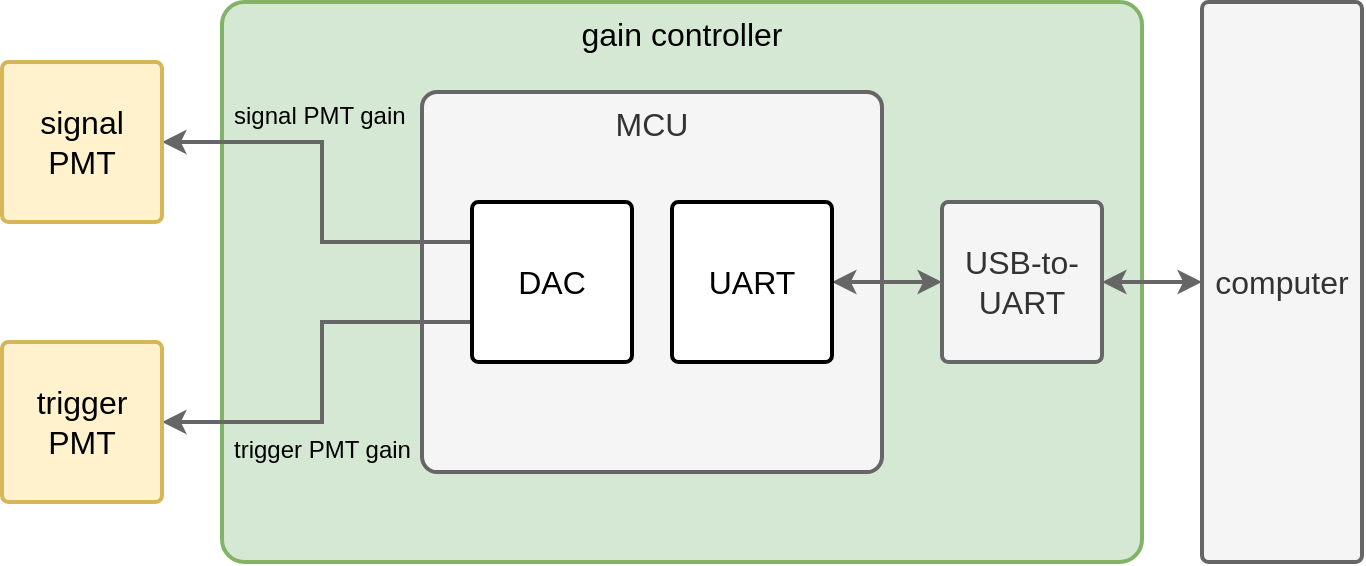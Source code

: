 <mxfile version="20.8.16" type="device"><diagram name="Page-1" id="enLy-mmH4PoecmfvSMST"><mxGraphModel dx="1162" dy="702" grid="1" gridSize="10" guides="1" tooltips="1" connect="1" arrows="1" fold="1" page="1" pageScale="1" pageWidth="850" pageHeight="1100" math="0" shadow="0"><root><mxCell id="0"/><mxCell id="1" parent="0"/><mxCell id="CgPO8AYfrFDYGtvlMjvW-1" value="gain controller" style="rounded=1;whiteSpace=wrap;html=1;verticalAlign=top;strokeWidth=2;fontFamily=Helvetica;arcSize=4;fontSize=16;fontStyle=0;fillColor=#d5e8d4;strokeColor=#82b366;" vertex="1" parent="1"><mxGeometry x="190" y="80" width="460" height="280" as="geometry"/></mxCell><mxCell id="CgPO8AYfrFDYGtvlMjvW-9" value="MCU" style="rounded=1;whiteSpace=wrap;html=1;labelPosition=center;verticalLabelPosition=middle;align=center;verticalAlign=top;strokeWidth=2;fontFamily=Helvetica;arcSize=4;fontSize=16;fontStyle=0;fillColor=#f5f5f5;strokeColor=#666666;fontColor=#333333;" vertex="1" parent="1"><mxGeometry x="290" y="125" width="230" height="190" as="geometry"/></mxCell><mxCell id="CgPO8AYfrFDYGtvlMjvW-11" style="edgeStyle=orthogonalEdgeStyle;rounded=0;orthogonalLoop=1;jettySize=auto;html=1;exitX=0;exitY=0.5;exitDx=0;exitDy=0;entryX=1;entryY=0.5;entryDx=0;entryDy=0;startArrow=classic;startFill=1;strokeWidth=2;fontFamily=Helvetica;arcSize=4;fontSize=12;strokeColor=#666666;" edge="1" parent="1" source="CgPO8AYfrFDYGtvlMjvW-4" target="CgPO8AYfrFDYGtvlMjvW-10"><mxGeometry relative="1" as="geometry"/></mxCell><mxCell id="CgPO8AYfrFDYGtvlMjvW-4" value="USB-to-UART" style="rounded=1;whiteSpace=wrap;html=1;strokeWidth=2;fontFamily=Helvetica;arcSize=4;fontSize=16;fontStyle=0;fillColor=#f5f5f5;fontColor=#333333;strokeColor=#666666;" vertex="1" parent="1"><mxGeometry x="550" y="180" width="80" height="80" as="geometry"/></mxCell><mxCell id="CgPO8AYfrFDYGtvlMjvW-15" style="edgeStyle=orthogonalEdgeStyle;rounded=0;orthogonalLoop=1;jettySize=auto;html=1;exitX=0;exitY=0.5;exitDx=0;exitDy=0;entryX=1;entryY=0.5;entryDx=0;entryDy=0;labelBackgroundColor=none;startArrow=classic;startFill=1;strokeWidth=2;fontFamily=Helvetica;arcSize=4;fontSize=12;strokeColor=#666666;" edge="1" parent="1" source="CgPO8AYfrFDYGtvlMjvW-8" target="CgPO8AYfrFDYGtvlMjvW-4"><mxGeometry relative="1" as="geometry"/></mxCell><mxCell id="CgPO8AYfrFDYGtvlMjvW-8" value="computer" style="rounded=1;whiteSpace=wrap;html=1;strokeWidth=2;fontFamily=Helvetica;arcSize=4;fontSize=16;fontStyle=0;fillColor=#f5f5f5;fontColor=#333333;strokeColor=#666666;" vertex="1" parent="1"><mxGeometry x="680" y="80" width="80" height="280" as="geometry"/></mxCell><mxCell id="CgPO8AYfrFDYGtvlMjvW-12" value="signal PMT gain" style="edgeStyle=orthogonalEdgeStyle;rounded=0;orthogonalLoop=1;jettySize=auto;html=1;exitX=0;exitY=0.25;exitDx=0;exitDy=0;startArrow=none;startFill=0;align=left;labelPosition=left;verticalLabelPosition=top;verticalAlign=bottom;spacingRight=4;labelBackgroundColor=none;spacingBottom=4;strokeWidth=2;fontFamily=Helvetica;arcSize=4;fontSize=12;strokeColor=#666666;spacingLeft=4;entryX=1;entryY=0.5;entryDx=0;entryDy=0;" edge="1" parent="1" source="CgPO8AYfrFDYGtvlMjvW-2" target="CgPO8AYfrFDYGtvlMjvW-16"><mxGeometry x="0.707" relative="1" as="geometry"><mxPoint x="150" y="150" as="targetPoint"/><Array as="points"><mxPoint x="240" y="200"/><mxPoint x="240" y="150"/></Array><mxPoint as="offset"/></mxGeometry></mxCell><mxCell id="CgPO8AYfrFDYGtvlMjvW-13" value="trigger PMT gain" style="edgeStyle=orthogonalEdgeStyle;rounded=0;orthogonalLoop=1;jettySize=auto;html=1;exitX=0;exitY=0.75;exitDx=0;exitDy=0;startArrow=none;startFill=0;labelPosition=left;verticalLabelPosition=bottom;align=left;verticalAlign=top;spacingRight=4;labelBackgroundColor=none;strokeWidth=2;fontFamily=Helvetica;arcSize=4;fontSize=12;strokeColor=#666666;spacingLeft=4;entryX=1;entryY=0.5;entryDx=0;entryDy=0;" edge="1" parent="1" source="CgPO8AYfrFDYGtvlMjvW-2" target="CgPO8AYfrFDYGtvlMjvW-17"><mxGeometry x="0.707" relative="1" as="geometry"><mxPoint x="150" y="290" as="targetPoint"/><Array as="points"><mxPoint x="240" y="240"/><mxPoint x="240" y="290"/></Array><mxPoint as="offset"/></mxGeometry></mxCell><mxCell id="CgPO8AYfrFDYGtvlMjvW-2" value="DAC" style="rounded=1;whiteSpace=wrap;html=1;strokeWidth=2;fontFamily=Helvetica;arcSize=4;fontSize=16;fontStyle=0;" vertex="1" parent="1"><mxGeometry x="315" y="180" width="80" height="80" as="geometry"/></mxCell><mxCell id="CgPO8AYfrFDYGtvlMjvW-10" value="UART" style="rounded=1;whiteSpace=wrap;html=1;strokeWidth=2;fontFamily=Helvetica;arcSize=4;fontSize=16;fontStyle=0;" vertex="1" parent="1"><mxGeometry x="415" y="180" width="80" height="80" as="geometry"/></mxCell><mxCell id="CgPO8AYfrFDYGtvlMjvW-16" value="signal&lt;br&gt;PMT" style="rounded=1;whiteSpace=wrap;html=1;strokeWidth=2;fontFamily=Helvetica;arcSize=4;fontSize=16;fontStyle=0;fillColor=#fff2cc;strokeColor=#d6b656;" vertex="1" parent="1"><mxGeometry x="80" y="110" width="80" height="80" as="geometry"/></mxCell><mxCell id="CgPO8AYfrFDYGtvlMjvW-17" value="trigger&lt;br&gt;PMT" style="rounded=1;whiteSpace=wrap;html=1;strokeWidth=2;fontFamily=Helvetica;arcSize=4;fontSize=16;fontStyle=0;fillColor=#fff2cc;strokeColor=#d6b656;" vertex="1" parent="1"><mxGeometry x="80" y="250" width="80" height="80" as="geometry"/></mxCell></root></mxGraphModel></diagram></mxfile>